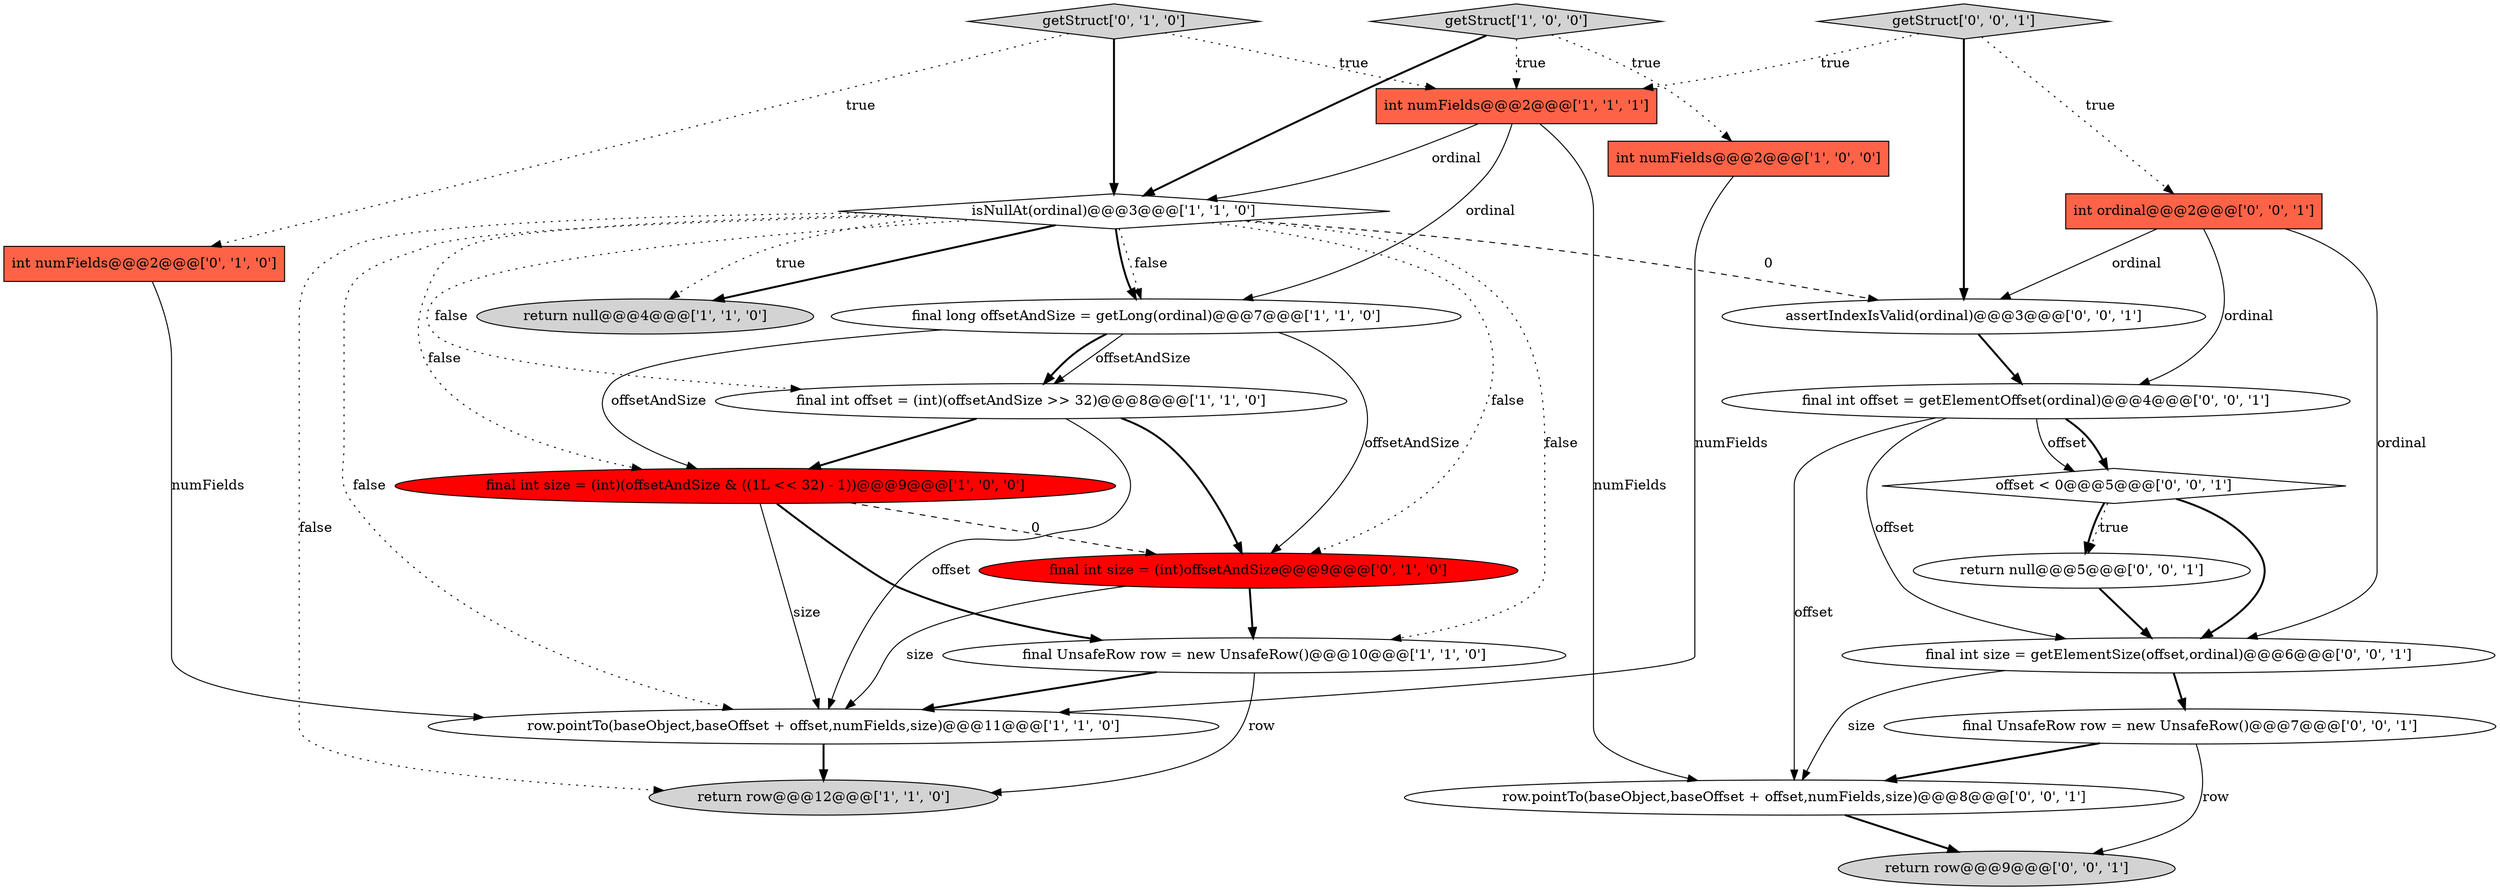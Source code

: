 digraph {
9 [style = filled, label = "isNullAt(ordinal)@@@3@@@['1', '1', '0']", fillcolor = white, shape = diamond image = "AAA0AAABBB1BBB"];
10 [style = filled, label = "final UnsafeRow row = new UnsafeRow()@@@10@@@['1', '1', '0']", fillcolor = white, shape = ellipse image = "AAA0AAABBB1BBB"];
11 [style = filled, label = "getStruct['0', '1', '0']", fillcolor = lightgray, shape = diamond image = "AAA0AAABBB2BBB"];
0 [style = filled, label = "int numFields@@@2@@@['1', '0', '0']", fillcolor = tomato, shape = box image = "AAA0AAABBB1BBB"];
4 [style = filled, label = "return null@@@4@@@['1', '1', '0']", fillcolor = lightgray, shape = ellipse image = "AAA0AAABBB1BBB"];
15 [style = filled, label = "getStruct['0', '0', '1']", fillcolor = lightgray, shape = diamond image = "AAA0AAABBB3BBB"];
12 [style = filled, label = "final int size = (int)offsetAndSize@@@9@@@['0', '1', '0']", fillcolor = red, shape = ellipse image = "AAA1AAABBB2BBB"];
18 [style = filled, label = "assertIndexIsValid(ordinal)@@@3@@@['0', '0', '1']", fillcolor = white, shape = ellipse image = "AAA0AAABBB3BBB"];
14 [style = filled, label = "int ordinal@@@2@@@['0', '0', '1']", fillcolor = tomato, shape = box image = "AAA0AAABBB3BBB"];
16 [style = filled, label = "final UnsafeRow row = new UnsafeRow()@@@7@@@['0', '0', '1']", fillcolor = white, shape = ellipse image = "AAA0AAABBB3BBB"];
2 [style = filled, label = "row.pointTo(baseObject,baseOffset + offset,numFields,size)@@@11@@@['1', '1', '0']", fillcolor = white, shape = ellipse image = "AAA0AAABBB1BBB"];
22 [style = filled, label = "offset < 0@@@5@@@['0', '0', '1']", fillcolor = white, shape = diamond image = "AAA0AAABBB3BBB"];
6 [style = filled, label = "final int size = (int)(offsetAndSize & ((1L << 32) - 1))@@@9@@@['1', '0', '0']", fillcolor = red, shape = ellipse image = "AAA1AAABBB1BBB"];
23 [style = filled, label = "return row@@@9@@@['0', '0', '1']", fillcolor = lightgray, shape = ellipse image = "AAA0AAABBB3BBB"];
20 [style = filled, label = "final int offset = getElementOffset(ordinal)@@@4@@@['0', '0', '1']", fillcolor = white, shape = ellipse image = "AAA0AAABBB3BBB"];
3 [style = filled, label = "int numFields@@@2@@@['1', '1', '1']", fillcolor = tomato, shape = box image = "AAA0AAABBB1BBB"];
21 [style = filled, label = "final int size = getElementSize(offset,ordinal)@@@6@@@['0', '0', '1']", fillcolor = white, shape = ellipse image = "AAA0AAABBB3BBB"];
8 [style = filled, label = "return row@@@12@@@['1', '1', '0']", fillcolor = lightgray, shape = ellipse image = "AAA0AAABBB1BBB"];
19 [style = filled, label = "return null@@@5@@@['0', '0', '1']", fillcolor = white, shape = ellipse image = "AAA0AAABBB3BBB"];
5 [style = filled, label = "final long offsetAndSize = getLong(ordinal)@@@7@@@['1', '1', '0']", fillcolor = white, shape = ellipse image = "AAA0AAABBB1BBB"];
7 [style = filled, label = "final int offset = (int)(offsetAndSize >> 32)@@@8@@@['1', '1', '0']", fillcolor = white, shape = ellipse image = "AAA0AAABBB1BBB"];
13 [style = filled, label = "int numFields@@@2@@@['0', '1', '0']", fillcolor = tomato, shape = box image = "AAA0AAABBB2BBB"];
1 [style = filled, label = "getStruct['1', '0', '0']", fillcolor = lightgray, shape = diamond image = "AAA0AAABBB1BBB"];
17 [style = filled, label = "row.pointTo(baseObject,baseOffset + offset,numFields,size)@@@8@@@['0', '0', '1']", fillcolor = white, shape = ellipse image = "AAA0AAABBB3BBB"];
14->21 [style = solid, label="ordinal"];
20->21 [style = solid, label="offset"];
22->19 [style = dotted, label="true"];
12->2 [style = solid, label="size"];
22->19 [style = bold, label=""];
7->12 [style = bold, label=""];
9->18 [style = dashed, label="0"];
3->17 [style = solid, label="numFields"];
9->4 [style = bold, label=""];
9->2 [style = dotted, label="false"];
20->22 [style = solid, label="offset"];
22->21 [style = bold, label=""];
14->18 [style = solid, label="ordinal"];
0->2 [style = solid, label="numFields"];
10->8 [style = solid, label="row"];
14->20 [style = solid, label="ordinal"];
21->17 [style = solid, label="size"];
11->13 [style = dotted, label="true"];
16->17 [style = bold, label=""];
15->14 [style = dotted, label="true"];
11->9 [style = bold, label=""];
15->18 [style = bold, label=""];
17->23 [style = bold, label=""];
9->12 [style = dotted, label="false"];
1->9 [style = bold, label=""];
5->7 [style = solid, label="offsetAndSize"];
20->22 [style = bold, label=""];
1->3 [style = dotted, label="true"];
6->12 [style = dashed, label="0"];
9->8 [style = dotted, label="false"];
15->3 [style = dotted, label="true"];
9->7 [style = dotted, label="false"];
13->2 [style = solid, label="numFields"];
18->20 [style = bold, label=""];
12->10 [style = bold, label=""];
5->6 [style = solid, label="offsetAndSize"];
6->2 [style = solid, label="size"];
20->17 [style = solid, label="offset"];
6->10 [style = bold, label=""];
9->6 [style = dotted, label="false"];
16->23 [style = solid, label="row"];
7->6 [style = bold, label=""];
9->5 [style = dotted, label="false"];
9->5 [style = bold, label=""];
9->4 [style = dotted, label="true"];
21->16 [style = bold, label=""];
5->7 [style = bold, label=""];
10->2 [style = bold, label=""];
1->0 [style = dotted, label="true"];
3->5 [style = solid, label="ordinal"];
7->2 [style = solid, label="offset"];
5->12 [style = solid, label="offsetAndSize"];
3->9 [style = solid, label="ordinal"];
11->3 [style = dotted, label="true"];
9->10 [style = dotted, label="false"];
2->8 [style = bold, label=""];
19->21 [style = bold, label=""];
}
